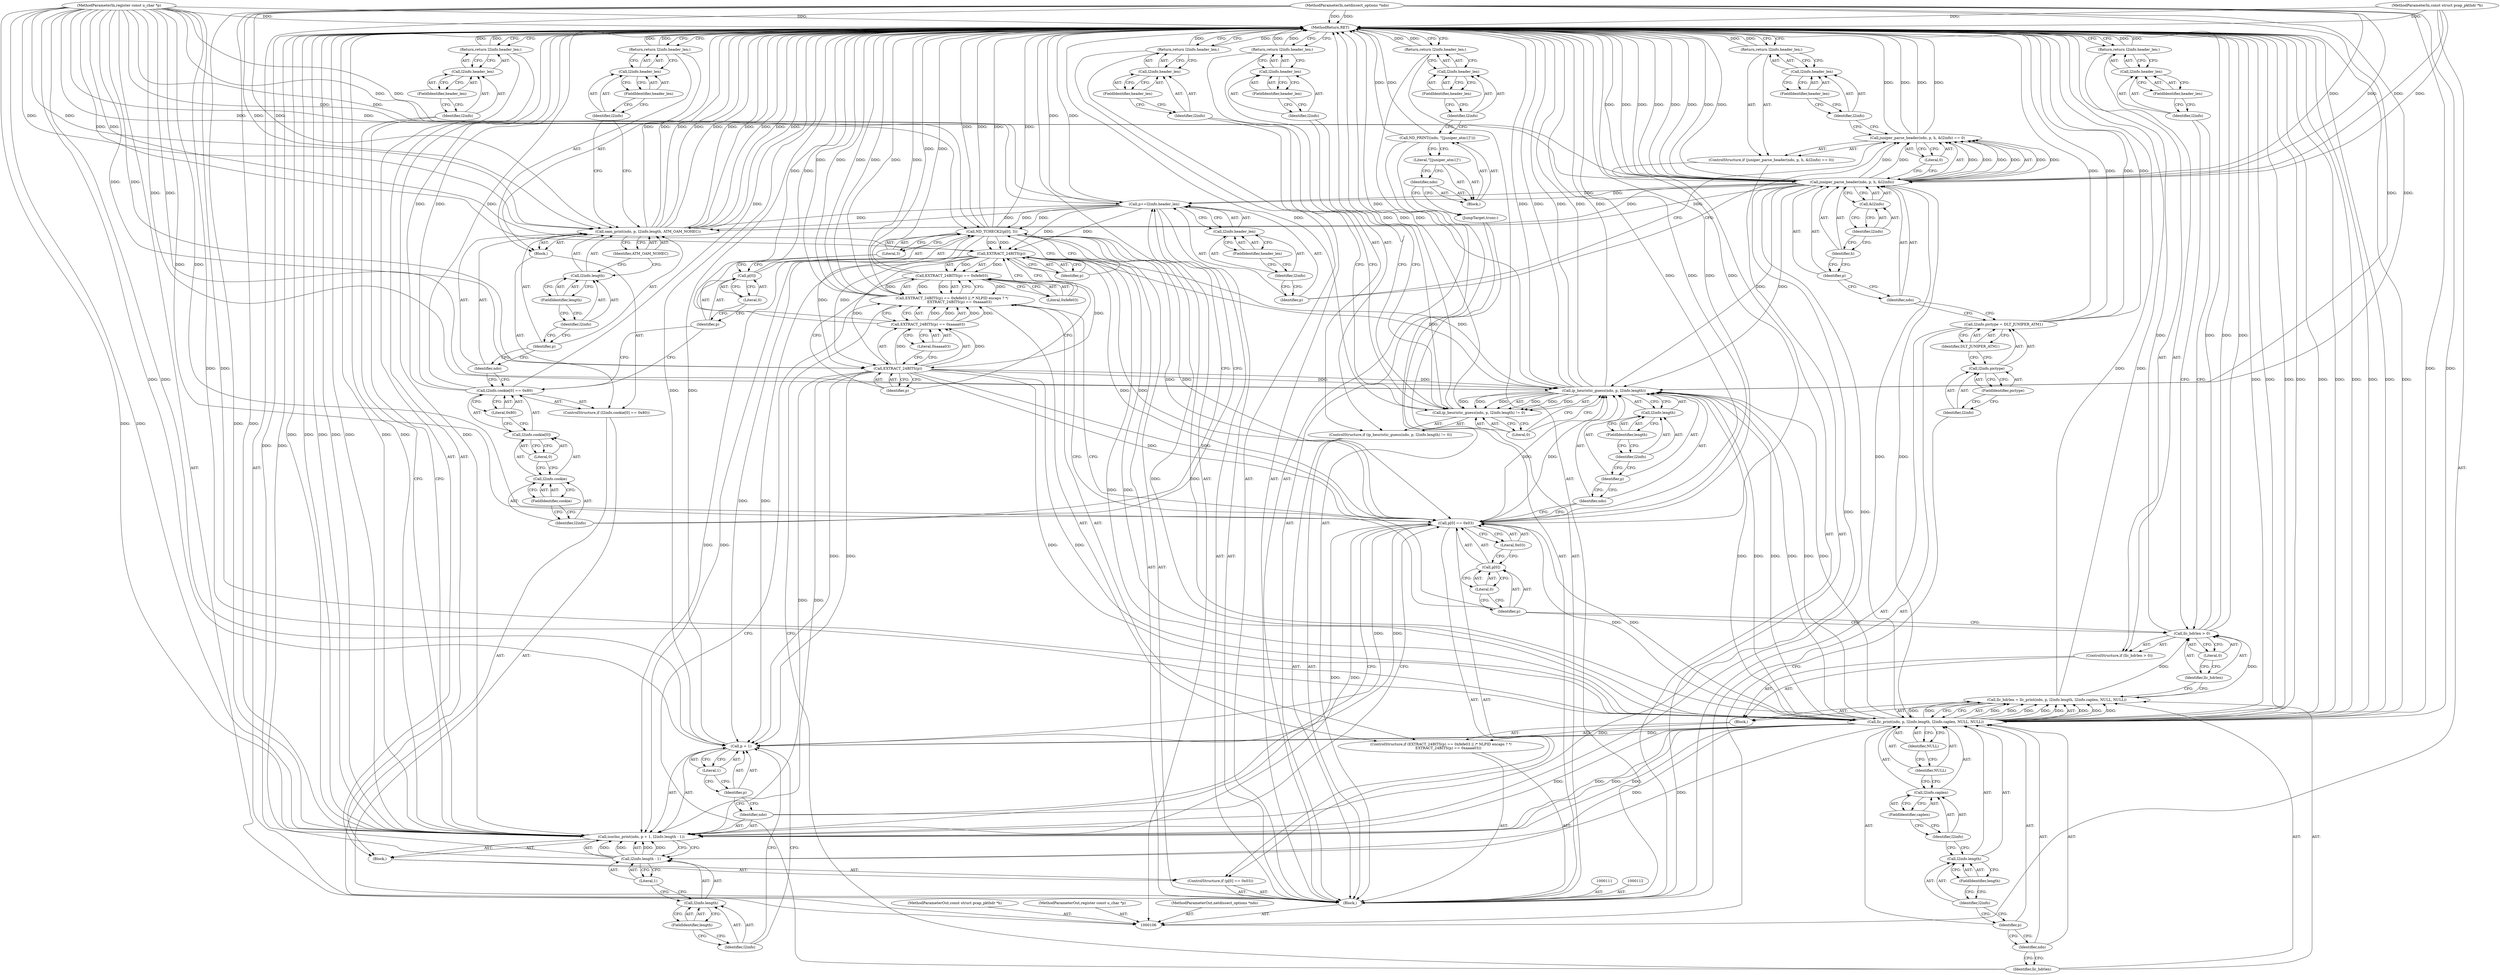 digraph "0_tcpdump_b534e304568585707c4a92422aeca25cf908ff02" {
"1000240" [label="(MethodReturn,RET)"];
"1000107" [label="(MethodParameterIn,netdissect_options *ndo)"];
"1000352" [label="(MethodParameterOut,netdissect_options *ndo)"];
"1000127" [label="(Return,return l2info.header_len;)"];
"1000128" [label="(Call,l2info.header_len)"];
"1000129" [label="(Identifier,l2info)"];
"1000130" [label="(FieldIdentifier,header_len)"];
"1000133" [label="(Call,l2info.header_len)"];
"1000134" [label="(Identifier,l2info)"];
"1000135" [label="(FieldIdentifier,header_len)"];
"1000131" [label="(Call,p+=l2info.header_len)"];
"1000132" [label="(Identifier,p)"];
"1000137" [label="(Call,l2info.cookie[0] == 0x80)"];
"1000138" [label="(Call,l2info.cookie[0])"];
"1000139" [label="(Call,l2info.cookie)"];
"1000140" [label="(Identifier,l2info)"];
"1000141" [label="(FieldIdentifier,cookie)"];
"1000142" [label="(Literal,0)"];
"1000143" [label="(Literal,0x80)"];
"1000144" [label="(Block,)"];
"1000136" [label="(ControlStructure,if (l2info.cookie[0] == 0x80))"];
"1000145" [label="(Call,oam_print(ndo, p, l2info.length, ATM_OAM_NOHEC))"];
"1000146" [label="(Identifier,ndo)"];
"1000147" [label="(Identifier,p)"];
"1000148" [label="(Call,l2info.length)"];
"1000149" [label="(Identifier,l2info)"];
"1000150" [label="(FieldIdentifier,length)"];
"1000151" [label="(Identifier,ATM_OAM_NOHEC)"];
"1000152" [label="(Return,return l2info.header_len;)"];
"1000153" [label="(Call,l2info.header_len)"];
"1000154" [label="(Identifier,l2info)"];
"1000155" [label="(FieldIdentifier,header_len)"];
"1000157" [label="(Call,p[0])"];
"1000158" [label="(Identifier,p)"];
"1000159" [label="(Literal,0)"];
"1000160" [label="(Literal,3)"];
"1000156" [label="(Call,ND_TCHECK2(p[0], 3))"];
"1000108" [label="(MethodParameterIn,const struct pcap_pkthdr *h)"];
"1000353" [label="(MethodParameterOut,const struct pcap_pkthdr *h)"];
"1000109" [label="(MethodParameterIn,register const u_char *p)"];
"1000354" [label="(MethodParameterOut,register const u_char *p)"];
"1000162" [label="(Call,EXTRACT_24BITS(p) == 0xfefe03 || /* NLPID encaps ? */\n             EXTRACT_24BITS(p) == 0xaaaa03)"];
"1000163" [label="(Call,EXTRACT_24BITS(p) == 0xfefe03)"];
"1000164" [label="(Call,EXTRACT_24BITS(p))"];
"1000165" [label="(Identifier,p)"];
"1000166" [label="(Literal,0xfefe03)"];
"1000161" [label="(ControlStructure,if (EXTRACT_24BITS(p) == 0xfefe03 || /* NLPID encaps ? */\n             EXTRACT_24BITS(p) == 0xaaaa03))"];
"1000167" [label="(Call,EXTRACT_24BITS(p) == 0xaaaa03)"];
"1000168" [label="(Call,EXTRACT_24BITS(p))"];
"1000169" [label="(Identifier,p)"];
"1000170" [label="(Literal,0xaaaa03)"];
"1000171" [label="(Block,)"];
"1000172" [label="(Call,llc_hdrlen = llc_print(ndo, p, l2info.length, l2info.caplen, NULL, NULL))"];
"1000173" [label="(Identifier,llc_hdrlen)"];
"1000174" [label="(Call,llc_print(ndo, p, l2info.length, l2info.caplen, NULL, NULL))"];
"1000175" [label="(Identifier,ndo)"];
"1000176" [label="(Identifier,p)"];
"1000177" [label="(Call,l2info.length)"];
"1000178" [label="(Identifier,l2info)"];
"1000179" [label="(FieldIdentifier,length)"];
"1000180" [label="(Call,l2info.caplen)"];
"1000181" [label="(Identifier,l2info)"];
"1000182" [label="(FieldIdentifier,caplen)"];
"1000183" [label="(Identifier,NULL)"];
"1000184" [label="(Identifier,NULL)"];
"1000185" [label="(ControlStructure,if (llc_hdrlen > 0))"];
"1000186" [label="(Call,llc_hdrlen > 0)"];
"1000187" [label="(Identifier,llc_hdrlen)"];
"1000188" [label="(Literal,0)"];
"1000189" [label="(Return,return l2info.header_len;)"];
"1000190" [label="(Call,l2info.header_len)"];
"1000191" [label="(Identifier,l2info)"];
"1000192" [label="(FieldIdentifier,header_len)"];
"1000194" [label="(Call,p[0] == 0x03)"];
"1000195" [label="(Call,p[0])"];
"1000196" [label="(Identifier,p)"];
"1000197" [label="(Literal,0)"];
"1000198" [label="(Literal,0x03)"];
"1000199" [label="(Block,)"];
"1000193" [label="(ControlStructure,if (p[0] == 0x03))"];
"1000200" [label="(Call,isoclns_print(ndo, p + 1, l2info.length - 1))"];
"1000201" [label="(Identifier,ndo)"];
"1000202" [label="(Call,p + 1)"];
"1000203" [label="(Identifier,p)"];
"1000204" [label="(Literal,1)"];
"1000205" [label="(Call,l2info.length - 1)"];
"1000206" [label="(Call,l2info.length)"];
"1000207" [label="(Identifier,l2info)"];
"1000208" [label="(FieldIdentifier,length)"];
"1000209" [label="(Literal,1)"];
"1000110" [label="(Block,)"];
"1000210" [label="(Return,return l2info.header_len;)"];
"1000211" [label="(Call,l2info.header_len)"];
"1000212" [label="(Identifier,l2info)"];
"1000213" [label="(FieldIdentifier,header_len)"];
"1000215" [label="(Call,ip_heuristic_guess(ndo, p, l2info.length) != 0)"];
"1000216" [label="(Call,ip_heuristic_guess(ndo, p, l2info.length))"];
"1000217" [label="(Identifier,ndo)"];
"1000218" [label="(Identifier,p)"];
"1000219" [label="(Call,l2info.length)"];
"1000220" [label="(Identifier,l2info)"];
"1000221" [label="(FieldIdentifier,length)"];
"1000222" [label="(Literal,0)"];
"1000214" [label="(ControlStructure,if (ip_heuristic_guess(ndo, p, l2info.length) != 0))"];
"1000223" [label="(Return,return l2info.header_len;)"];
"1000224" [label="(Call,l2info.header_len)"];
"1000225" [label="(Identifier,l2info)"];
"1000226" [label="(FieldIdentifier,header_len)"];
"1000230" [label="(FieldIdentifier,header_len)"];
"1000227" [label="(Return,return l2info.header_len;)"];
"1000228" [label="(Call,l2info.header_len)"];
"1000229" [label="(Identifier,l2info)"];
"1000231" [label="(JumpTarget,trunc:)"];
"1000232" [label="(Call,ND_PRINT((ndo, \"[|juniper_atm1]\")))"];
"1000233" [label="(Block,)"];
"1000234" [label="(Identifier,ndo)"];
"1000235" [label="(Literal,\"[|juniper_atm1]\")"];
"1000236" [label="(Return,return l2info.header_len;)"];
"1000239" [label="(FieldIdentifier,header_len)"];
"1000237" [label="(Call,l2info.header_len)"];
"1000238" [label="(Identifier,l2info)"];
"1000116" [label="(FieldIdentifier,pictype)"];
"1000117" [label="(Identifier,DLT_JUNIPER_ATM1)"];
"1000113" [label="(Call,l2info.pictype = DLT_JUNIPER_ATM1)"];
"1000114" [label="(Call,l2info.pictype)"];
"1000115" [label="(Identifier,l2info)"];
"1000119" [label="(Call,juniper_parse_header(ndo, p, h, &l2info) == 0)"];
"1000120" [label="(Call,juniper_parse_header(ndo, p, h, &l2info))"];
"1000121" [label="(Identifier,ndo)"];
"1000122" [label="(Identifier,p)"];
"1000123" [label="(Identifier,h)"];
"1000124" [label="(Call,&l2info)"];
"1000125" [label="(Identifier,l2info)"];
"1000126" [label="(Literal,0)"];
"1000118" [label="(ControlStructure,if (juniper_parse_header(ndo, p, h, &l2info) == 0))"];
"1000240" -> "1000106"  [label="AST: "];
"1000240" -> "1000127"  [label="CFG: "];
"1000240" -> "1000152"  [label="CFG: "];
"1000240" -> "1000189"  [label="CFG: "];
"1000240" -> "1000210"  [label="CFG: "];
"1000240" -> "1000223"  [label="CFG: "];
"1000240" -> "1000227"  [label="CFG: "];
"1000240" -> "1000236"  [label="CFG: "];
"1000127" -> "1000240"  [label="DDG: "];
"1000236" -> "1000240"  [label="DDG: "];
"1000152" -> "1000240"  [label="DDG: "];
"1000113" -> "1000240"  [label="DDG: "];
"1000113" -> "1000240"  [label="DDG: "];
"1000108" -> "1000240"  [label="DDG: "];
"1000216" -> "1000240"  [label="DDG: "];
"1000216" -> "1000240"  [label="DDG: "];
"1000216" -> "1000240"  [label="DDG: "];
"1000162" -> "1000240"  [label="DDG: "];
"1000162" -> "1000240"  [label="DDG: "];
"1000162" -> "1000240"  [label="DDG: "];
"1000131" -> "1000240"  [label="DDG: "];
"1000232" -> "1000240"  [label="DDG: "];
"1000167" -> "1000240"  [label="DDG: "];
"1000163" -> "1000240"  [label="DDG: "];
"1000186" -> "1000240"  [label="DDG: "];
"1000186" -> "1000240"  [label="DDG: "];
"1000194" -> "1000240"  [label="DDG: "];
"1000194" -> "1000240"  [label="DDG: "];
"1000200" -> "1000240"  [label="DDG: "];
"1000200" -> "1000240"  [label="DDG: "];
"1000200" -> "1000240"  [label="DDG: "];
"1000200" -> "1000240"  [label="DDG: "];
"1000107" -> "1000240"  [label="DDG: "];
"1000145" -> "1000240"  [label="DDG: "];
"1000145" -> "1000240"  [label="DDG: "];
"1000145" -> "1000240"  [label="DDG: "];
"1000145" -> "1000240"  [label="DDG: "];
"1000145" -> "1000240"  [label="DDG: "];
"1000215" -> "1000240"  [label="DDG: "];
"1000215" -> "1000240"  [label="DDG: "];
"1000156" -> "1000240"  [label="DDG: "];
"1000156" -> "1000240"  [label="DDG: "];
"1000205" -> "1000240"  [label="DDG: "];
"1000120" -> "1000240"  [label="DDG: "];
"1000120" -> "1000240"  [label="DDG: "];
"1000120" -> "1000240"  [label="DDG: "];
"1000120" -> "1000240"  [label="DDG: "];
"1000174" -> "1000240"  [label="DDG: "];
"1000174" -> "1000240"  [label="DDG: "];
"1000174" -> "1000240"  [label="DDG: "];
"1000174" -> "1000240"  [label="DDG: "];
"1000174" -> "1000240"  [label="DDG: "];
"1000202" -> "1000240"  [label="DDG: "];
"1000119" -> "1000240"  [label="DDG: "];
"1000119" -> "1000240"  [label="DDG: "];
"1000137" -> "1000240"  [label="DDG: "];
"1000137" -> "1000240"  [label="DDG: "];
"1000172" -> "1000240"  [label="DDG: "];
"1000109" -> "1000240"  [label="DDG: "];
"1000227" -> "1000240"  [label="DDG: "];
"1000223" -> "1000240"  [label="DDG: "];
"1000210" -> "1000240"  [label="DDG: "];
"1000189" -> "1000240"  [label="DDG: "];
"1000107" -> "1000106"  [label="AST: "];
"1000107" -> "1000240"  [label="DDG: "];
"1000107" -> "1000120"  [label="DDG: "];
"1000107" -> "1000145"  [label="DDG: "];
"1000107" -> "1000174"  [label="DDG: "];
"1000107" -> "1000200"  [label="DDG: "];
"1000107" -> "1000216"  [label="DDG: "];
"1000352" -> "1000106"  [label="AST: "];
"1000127" -> "1000118"  [label="AST: "];
"1000127" -> "1000128"  [label="CFG: "];
"1000128" -> "1000127"  [label="AST: "];
"1000240" -> "1000127"  [label="CFG: "];
"1000127" -> "1000240"  [label="DDG: "];
"1000128" -> "1000127"  [label="AST: "];
"1000128" -> "1000130"  [label="CFG: "];
"1000129" -> "1000128"  [label="AST: "];
"1000130" -> "1000128"  [label="AST: "];
"1000127" -> "1000128"  [label="CFG: "];
"1000129" -> "1000128"  [label="AST: "];
"1000129" -> "1000119"  [label="CFG: "];
"1000130" -> "1000129"  [label="CFG: "];
"1000130" -> "1000128"  [label="AST: "];
"1000130" -> "1000129"  [label="CFG: "];
"1000128" -> "1000130"  [label="CFG: "];
"1000133" -> "1000131"  [label="AST: "];
"1000133" -> "1000135"  [label="CFG: "];
"1000134" -> "1000133"  [label="AST: "];
"1000135" -> "1000133"  [label="AST: "];
"1000131" -> "1000133"  [label="CFG: "];
"1000134" -> "1000133"  [label="AST: "];
"1000134" -> "1000132"  [label="CFG: "];
"1000135" -> "1000134"  [label="CFG: "];
"1000135" -> "1000133"  [label="AST: "];
"1000135" -> "1000134"  [label="CFG: "];
"1000133" -> "1000135"  [label="CFG: "];
"1000131" -> "1000110"  [label="AST: "];
"1000131" -> "1000133"  [label="CFG: "];
"1000132" -> "1000131"  [label="AST: "];
"1000133" -> "1000131"  [label="AST: "];
"1000140" -> "1000131"  [label="CFG: "];
"1000131" -> "1000240"  [label="DDG: "];
"1000120" -> "1000131"  [label="DDG: "];
"1000109" -> "1000131"  [label="DDG: "];
"1000131" -> "1000145"  [label="DDG: "];
"1000131" -> "1000156"  [label="DDG: "];
"1000131" -> "1000164"  [label="DDG: "];
"1000132" -> "1000131"  [label="AST: "];
"1000132" -> "1000119"  [label="CFG: "];
"1000134" -> "1000132"  [label="CFG: "];
"1000137" -> "1000136"  [label="AST: "];
"1000137" -> "1000143"  [label="CFG: "];
"1000138" -> "1000137"  [label="AST: "];
"1000143" -> "1000137"  [label="AST: "];
"1000146" -> "1000137"  [label="CFG: "];
"1000158" -> "1000137"  [label="CFG: "];
"1000137" -> "1000240"  [label="DDG: "];
"1000137" -> "1000240"  [label="DDG: "];
"1000138" -> "1000137"  [label="AST: "];
"1000138" -> "1000142"  [label="CFG: "];
"1000139" -> "1000138"  [label="AST: "];
"1000142" -> "1000138"  [label="AST: "];
"1000143" -> "1000138"  [label="CFG: "];
"1000139" -> "1000138"  [label="AST: "];
"1000139" -> "1000141"  [label="CFG: "];
"1000140" -> "1000139"  [label="AST: "];
"1000141" -> "1000139"  [label="AST: "];
"1000142" -> "1000139"  [label="CFG: "];
"1000140" -> "1000139"  [label="AST: "];
"1000140" -> "1000131"  [label="CFG: "];
"1000141" -> "1000140"  [label="CFG: "];
"1000141" -> "1000139"  [label="AST: "];
"1000141" -> "1000140"  [label="CFG: "];
"1000139" -> "1000141"  [label="CFG: "];
"1000142" -> "1000138"  [label="AST: "];
"1000142" -> "1000139"  [label="CFG: "];
"1000138" -> "1000142"  [label="CFG: "];
"1000143" -> "1000137"  [label="AST: "];
"1000143" -> "1000138"  [label="CFG: "];
"1000137" -> "1000143"  [label="CFG: "];
"1000144" -> "1000136"  [label="AST: "];
"1000145" -> "1000144"  [label="AST: "];
"1000152" -> "1000144"  [label="AST: "];
"1000136" -> "1000110"  [label="AST: "];
"1000137" -> "1000136"  [label="AST: "];
"1000144" -> "1000136"  [label="AST: "];
"1000145" -> "1000144"  [label="AST: "];
"1000145" -> "1000151"  [label="CFG: "];
"1000146" -> "1000145"  [label="AST: "];
"1000147" -> "1000145"  [label="AST: "];
"1000148" -> "1000145"  [label="AST: "];
"1000151" -> "1000145"  [label="AST: "];
"1000154" -> "1000145"  [label="CFG: "];
"1000145" -> "1000240"  [label="DDG: "];
"1000145" -> "1000240"  [label="DDG: "];
"1000145" -> "1000240"  [label="DDG: "];
"1000145" -> "1000240"  [label="DDG: "];
"1000145" -> "1000240"  [label="DDG: "];
"1000120" -> "1000145"  [label="DDG: "];
"1000107" -> "1000145"  [label="DDG: "];
"1000131" -> "1000145"  [label="DDG: "];
"1000109" -> "1000145"  [label="DDG: "];
"1000146" -> "1000145"  [label="AST: "];
"1000146" -> "1000137"  [label="CFG: "];
"1000147" -> "1000146"  [label="CFG: "];
"1000147" -> "1000145"  [label="AST: "];
"1000147" -> "1000146"  [label="CFG: "];
"1000149" -> "1000147"  [label="CFG: "];
"1000148" -> "1000145"  [label="AST: "];
"1000148" -> "1000150"  [label="CFG: "];
"1000149" -> "1000148"  [label="AST: "];
"1000150" -> "1000148"  [label="AST: "];
"1000151" -> "1000148"  [label="CFG: "];
"1000149" -> "1000148"  [label="AST: "];
"1000149" -> "1000147"  [label="CFG: "];
"1000150" -> "1000149"  [label="CFG: "];
"1000150" -> "1000148"  [label="AST: "];
"1000150" -> "1000149"  [label="CFG: "];
"1000148" -> "1000150"  [label="CFG: "];
"1000151" -> "1000145"  [label="AST: "];
"1000151" -> "1000148"  [label="CFG: "];
"1000145" -> "1000151"  [label="CFG: "];
"1000152" -> "1000144"  [label="AST: "];
"1000152" -> "1000153"  [label="CFG: "];
"1000153" -> "1000152"  [label="AST: "];
"1000240" -> "1000152"  [label="CFG: "];
"1000152" -> "1000240"  [label="DDG: "];
"1000153" -> "1000152"  [label="AST: "];
"1000153" -> "1000155"  [label="CFG: "];
"1000154" -> "1000153"  [label="AST: "];
"1000155" -> "1000153"  [label="AST: "];
"1000152" -> "1000153"  [label="CFG: "];
"1000154" -> "1000153"  [label="AST: "];
"1000154" -> "1000145"  [label="CFG: "];
"1000155" -> "1000154"  [label="CFG: "];
"1000155" -> "1000153"  [label="AST: "];
"1000155" -> "1000154"  [label="CFG: "];
"1000153" -> "1000155"  [label="CFG: "];
"1000157" -> "1000156"  [label="AST: "];
"1000157" -> "1000159"  [label="CFG: "];
"1000158" -> "1000157"  [label="AST: "];
"1000159" -> "1000157"  [label="AST: "];
"1000160" -> "1000157"  [label="CFG: "];
"1000158" -> "1000157"  [label="AST: "];
"1000158" -> "1000137"  [label="CFG: "];
"1000159" -> "1000158"  [label="CFG: "];
"1000159" -> "1000157"  [label="AST: "];
"1000159" -> "1000158"  [label="CFG: "];
"1000157" -> "1000159"  [label="CFG: "];
"1000160" -> "1000156"  [label="AST: "];
"1000160" -> "1000157"  [label="CFG: "];
"1000156" -> "1000160"  [label="CFG: "];
"1000156" -> "1000110"  [label="AST: "];
"1000156" -> "1000160"  [label="CFG: "];
"1000157" -> "1000156"  [label="AST: "];
"1000160" -> "1000156"  [label="AST: "];
"1000165" -> "1000156"  [label="CFG: "];
"1000156" -> "1000240"  [label="DDG: "];
"1000156" -> "1000240"  [label="DDG: "];
"1000131" -> "1000156"  [label="DDG: "];
"1000109" -> "1000156"  [label="DDG: "];
"1000156" -> "1000164"  [label="DDG: "];
"1000156" -> "1000168"  [label="DDG: "];
"1000156" -> "1000174"  [label="DDG: "];
"1000156" -> "1000194"  [label="DDG: "];
"1000108" -> "1000106"  [label="AST: "];
"1000108" -> "1000240"  [label="DDG: "];
"1000108" -> "1000120"  [label="DDG: "];
"1000353" -> "1000106"  [label="AST: "];
"1000109" -> "1000106"  [label="AST: "];
"1000109" -> "1000240"  [label="DDG: "];
"1000109" -> "1000120"  [label="DDG: "];
"1000109" -> "1000131"  [label="DDG: "];
"1000109" -> "1000145"  [label="DDG: "];
"1000109" -> "1000156"  [label="DDG: "];
"1000109" -> "1000164"  [label="DDG: "];
"1000109" -> "1000168"  [label="DDG: "];
"1000109" -> "1000174"  [label="DDG: "];
"1000109" -> "1000194"  [label="DDG: "];
"1000109" -> "1000200"  [label="DDG: "];
"1000109" -> "1000202"  [label="DDG: "];
"1000109" -> "1000216"  [label="DDG: "];
"1000354" -> "1000106"  [label="AST: "];
"1000162" -> "1000161"  [label="AST: "];
"1000162" -> "1000163"  [label="CFG: "];
"1000162" -> "1000167"  [label="CFG: "];
"1000163" -> "1000162"  [label="AST: "];
"1000167" -> "1000162"  [label="AST: "];
"1000173" -> "1000162"  [label="CFG: "];
"1000196" -> "1000162"  [label="CFG: "];
"1000162" -> "1000240"  [label="DDG: "];
"1000162" -> "1000240"  [label="DDG: "];
"1000162" -> "1000240"  [label="DDG: "];
"1000163" -> "1000162"  [label="DDG: "];
"1000163" -> "1000162"  [label="DDG: "];
"1000167" -> "1000162"  [label="DDG: "];
"1000167" -> "1000162"  [label="DDG: "];
"1000163" -> "1000162"  [label="AST: "];
"1000163" -> "1000166"  [label="CFG: "];
"1000164" -> "1000163"  [label="AST: "];
"1000166" -> "1000163"  [label="AST: "];
"1000169" -> "1000163"  [label="CFG: "];
"1000162" -> "1000163"  [label="CFG: "];
"1000163" -> "1000240"  [label="DDG: "];
"1000163" -> "1000162"  [label="DDG: "];
"1000163" -> "1000162"  [label="DDG: "];
"1000164" -> "1000163"  [label="DDG: "];
"1000164" -> "1000163"  [label="AST: "];
"1000164" -> "1000165"  [label="CFG: "];
"1000165" -> "1000164"  [label="AST: "];
"1000166" -> "1000164"  [label="CFG: "];
"1000164" -> "1000163"  [label="DDG: "];
"1000156" -> "1000164"  [label="DDG: "];
"1000131" -> "1000164"  [label="DDG: "];
"1000109" -> "1000164"  [label="DDG: "];
"1000164" -> "1000168"  [label="DDG: "];
"1000164" -> "1000174"  [label="DDG: "];
"1000164" -> "1000194"  [label="DDG: "];
"1000164" -> "1000200"  [label="DDG: "];
"1000164" -> "1000202"  [label="DDG: "];
"1000164" -> "1000216"  [label="DDG: "];
"1000165" -> "1000164"  [label="AST: "];
"1000165" -> "1000156"  [label="CFG: "];
"1000164" -> "1000165"  [label="CFG: "];
"1000166" -> "1000163"  [label="AST: "];
"1000166" -> "1000164"  [label="CFG: "];
"1000163" -> "1000166"  [label="CFG: "];
"1000161" -> "1000110"  [label="AST: "];
"1000162" -> "1000161"  [label="AST: "];
"1000171" -> "1000161"  [label="AST: "];
"1000167" -> "1000162"  [label="AST: "];
"1000167" -> "1000170"  [label="CFG: "];
"1000168" -> "1000167"  [label="AST: "];
"1000170" -> "1000167"  [label="AST: "];
"1000162" -> "1000167"  [label="CFG: "];
"1000167" -> "1000240"  [label="DDG: "];
"1000167" -> "1000162"  [label="DDG: "];
"1000167" -> "1000162"  [label="DDG: "];
"1000168" -> "1000167"  [label="DDG: "];
"1000168" -> "1000167"  [label="AST: "];
"1000168" -> "1000169"  [label="CFG: "];
"1000169" -> "1000168"  [label="AST: "];
"1000170" -> "1000168"  [label="CFG: "];
"1000168" -> "1000167"  [label="DDG: "];
"1000156" -> "1000168"  [label="DDG: "];
"1000164" -> "1000168"  [label="DDG: "];
"1000109" -> "1000168"  [label="DDG: "];
"1000168" -> "1000174"  [label="DDG: "];
"1000168" -> "1000194"  [label="DDG: "];
"1000168" -> "1000200"  [label="DDG: "];
"1000168" -> "1000202"  [label="DDG: "];
"1000168" -> "1000216"  [label="DDG: "];
"1000169" -> "1000168"  [label="AST: "];
"1000169" -> "1000163"  [label="CFG: "];
"1000168" -> "1000169"  [label="CFG: "];
"1000170" -> "1000167"  [label="AST: "];
"1000170" -> "1000168"  [label="CFG: "];
"1000167" -> "1000170"  [label="CFG: "];
"1000171" -> "1000161"  [label="AST: "];
"1000172" -> "1000171"  [label="AST: "];
"1000185" -> "1000171"  [label="AST: "];
"1000172" -> "1000171"  [label="AST: "];
"1000172" -> "1000174"  [label="CFG: "];
"1000173" -> "1000172"  [label="AST: "];
"1000174" -> "1000172"  [label="AST: "];
"1000187" -> "1000172"  [label="CFG: "];
"1000172" -> "1000240"  [label="DDG: "];
"1000174" -> "1000172"  [label="DDG: "];
"1000174" -> "1000172"  [label="DDG: "];
"1000174" -> "1000172"  [label="DDG: "];
"1000174" -> "1000172"  [label="DDG: "];
"1000174" -> "1000172"  [label="DDG: "];
"1000172" -> "1000186"  [label="DDG: "];
"1000173" -> "1000172"  [label="AST: "];
"1000173" -> "1000162"  [label="CFG: "];
"1000175" -> "1000173"  [label="CFG: "];
"1000174" -> "1000172"  [label="AST: "];
"1000174" -> "1000184"  [label="CFG: "];
"1000175" -> "1000174"  [label="AST: "];
"1000176" -> "1000174"  [label="AST: "];
"1000177" -> "1000174"  [label="AST: "];
"1000180" -> "1000174"  [label="AST: "];
"1000183" -> "1000174"  [label="AST: "];
"1000184" -> "1000174"  [label="AST: "];
"1000172" -> "1000174"  [label="CFG: "];
"1000174" -> "1000240"  [label="DDG: "];
"1000174" -> "1000240"  [label="DDG: "];
"1000174" -> "1000240"  [label="DDG: "];
"1000174" -> "1000240"  [label="DDG: "];
"1000174" -> "1000240"  [label="DDG: "];
"1000174" -> "1000172"  [label="DDG: "];
"1000174" -> "1000172"  [label="DDG: "];
"1000174" -> "1000172"  [label="DDG: "];
"1000174" -> "1000172"  [label="DDG: "];
"1000174" -> "1000172"  [label="DDG: "];
"1000120" -> "1000174"  [label="DDG: "];
"1000107" -> "1000174"  [label="DDG: "];
"1000168" -> "1000174"  [label="DDG: "];
"1000156" -> "1000174"  [label="DDG: "];
"1000164" -> "1000174"  [label="DDG: "];
"1000109" -> "1000174"  [label="DDG: "];
"1000174" -> "1000194"  [label="DDG: "];
"1000174" -> "1000200"  [label="DDG: "];
"1000174" -> "1000200"  [label="DDG: "];
"1000174" -> "1000202"  [label="DDG: "];
"1000174" -> "1000205"  [label="DDG: "];
"1000174" -> "1000216"  [label="DDG: "];
"1000174" -> "1000216"  [label="DDG: "];
"1000174" -> "1000216"  [label="DDG: "];
"1000175" -> "1000174"  [label="AST: "];
"1000175" -> "1000173"  [label="CFG: "];
"1000176" -> "1000175"  [label="CFG: "];
"1000176" -> "1000174"  [label="AST: "];
"1000176" -> "1000175"  [label="CFG: "];
"1000178" -> "1000176"  [label="CFG: "];
"1000177" -> "1000174"  [label="AST: "];
"1000177" -> "1000179"  [label="CFG: "];
"1000178" -> "1000177"  [label="AST: "];
"1000179" -> "1000177"  [label="AST: "];
"1000181" -> "1000177"  [label="CFG: "];
"1000178" -> "1000177"  [label="AST: "];
"1000178" -> "1000176"  [label="CFG: "];
"1000179" -> "1000178"  [label="CFG: "];
"1000179" -> "1000177"  [label="AST: "];
"1000179" -> "1000178"  [label="CFG: "];
"1000177" -> "1000179"  [label="CFG: "];
"1000180" -> "1000174"  [label="AST: "];
"1000180" -> "1000182"  [label="CFG: "];
"1000181" -> "1000180"  [label="AST: "];
"1000182" -> "1000180"  [label="AST: "];
"1000183" -> "1000180"  [label="CFG: "];
"1000181" -> "1000180"  [label="AST: "];
"1000181" -> "1000177"  [label="CFG: "];
"1000182" -> "1000181"  [label="CFG: "];
"1000182" -> "1000180"  [label="AST: "];
"1000182" -> "1000181"  [label="CFG: "];
"1000180" -> "1000182"  [label="CFG: "];
"1000183" -> "1000174"  [label="AST: "];
"1000183" -> "1000180"  [label="CFG: "];
"1000184" -> "1000183"  [label="CFG: "];
"1000184" -> "1000174"  [label="AST: "];
"1000184" -> "1000183"  [label="CFG: "];
"1000174" -> "1000184"  [label="CFG: "];
"1000185" -> "1000171"  [label="AST: "];
"1000186" -> "1000185"  [label="AST: "];
"1000189" -> "1000185"  [label="AST: "];
"1000186" -> "1000185"  [label="AST: "];
"1000186" -> "1000188"  [label="CFG: "];
"1000187" -> "1000186"  [label="AST: "];
"1000188" -> "1000186"  [label="AST: "];
"1000191" -> "1000186"  [label="CFG: "];
"1000196" -> "1000186"  [label="CFG: "];
"1000186" -> "1000240"  [label="DDG: "];
"1000186" -> "1000240"  [label="DDG: "];
"1000172" -> "1000186"  [label="DDG: "];
"1000187" -> "1000186"  [label="AST: "];
"1000187" -> "1000172"  [label="CFG: "];
"1000188" -> "1000187"  [label="CFG: "];
"1000188" -> "1000186"  [label="AST: "];
"1000188" -> "1000187"  [label="CFG: "];
"1000186" -> "1000188"  [label="CFG: "];
"1000189" -> "1000185"  [label="AST: "];
"1000189" -> "1000190"  [label="CFG: "];
"1000190" -> "1000189"  [label="AST: "];
"1000240" -> "1000189"  [label="CFG: "];
"1000189" -> "1000240"  [label="DDG: "];
"1000190" -> "1000189"  [label="AST: "];
"1000190" -> "1000192"  [label="CFG: "];
"1000191" -> "1000190"  [label="AST: "];
"1000192" -> "1000190"  [label="AST: "];
"1000189" -> "1000190"  [label="CFG: "];
"1000191" -> "1000190"  [label="AST: "];
"1000191" -> "1000186"  [label="CFG: "];
"1000192" -> "1000191"  [label="CFG: "];
"1000192" -> "1000190"  [label="AST: "];
"1000192" -> "1000191"  [label="CFG: "];
"1000190" -> "1000192"  [label="CFG: "];
"1000194" -> "1000193"  [label="AST: "];
"1000194" -> "1000198"  [label="CFG: "];
"1000195" -> "1000194"  [label="AST: "];
"1000198" -> "1000194"  [label="AST: "];
"1000201" -> "1000194"  [label="CFG: "];
"1000217" -> "1000194"  [label="CFG: "];
"1000194" -> "1000240"  [label="DDG: "];
"1000194" -> "1000240"  [label="DDG: "];
"1000168" -> "1000194"  [label="DDG: "];
"1000156" -> "1000194"  [label="DDG: "];
"1000174" -> "1000194"  [label="DDG: "];
"1000164" -> "1000194"  [label="DDG: "];
"1000109" -> "1000194"  [label="DDG: "];
"1000194" -> "1000200"  [label="DDG: "];
"1000194" -> "1000202"  [label="DDG: "];
"1000194" -> "1000216"  [label="DDG: "];
"1000195" -> "1000194"  [label="AST: "];
"1000195" -> "1000197"  [label="CFG: "];
"1000196" -> "1000195"  [label="AST: "];
"1000197" -> "1000195"  [label="AST: "];
"1000198" -> "1000195"  [label="CFG: "];
"1000196" -> "1000195"  [label="AST: "];
"1000196" -> "1000186"  [label="CFG: "];
"1000196" -> "1000162"  [label="CFG: "];
"1000197" -> "1000196"  [label="CFG: "];
"1000197" -> "1000195"  [label="AST: "];
"1000197" -> "1000196"  [label="CFG: "];
"1000195" -> "1000197"  [label="CFG: "];
"1000198" -> "1000194"  [label="AST: "];
"1000198" -> "1000195"  [label="CFG: "];
"1000194" -> "1000198"  [label="CFG: "];
"1000199" -> "1000193"  [label="AST: "];
"1000200" -> "1000199"  [label="AST: "];
"1000210" -> "1000199"  [label="AST: "];
"1000193" -> "1000110"  [label="AST: "];
"1000194" -> "1000193"  [label="AST: "];
"1000199" -> "1000193"  [label="AST: "];
"1000200" -> "1000199"  [label="AST: "];
"1000200" -> "1000205"  [label="CFG: "];
"1000201" -> "1000200"  [label="AST: "];
"1000202" -> "1000200"  [label="AST: "];
"1000205" -> "1000200"  [label="AST: "];
"1000212" -> "1000200"  [label="CFG: "];
"1000200" -> "1000240"  [label="DDG: "];
"1000200" -> "1000240"  [label="DDG: "];
"1000200" -> "1000240"  [label="DDG: "];
"1000200" -> "1000240"  [label="DDG: "];
"1000120" -> "1000200"  [label="DDG: "];
"1000174" -> "1000200"  [label="DDG: "];
"1000174" -> "1000200"  [label="DDG: "];
"1000107" -> "1000200"  [label="DDG: "];
"1000168" -> "1000200"  [label="DDG: "];
"1000194" -> "1000200"  [label="DDG: "];
"1000164" -> "1000200"  [label="DDG: "];
"1000109" -> "1000200"  [label="DDG: "];
"1000205" -> "1000200"  [label="DDG: "];
"1000205" -> "1000200"  [label="DDG: "];
"1000201" -> "1000200"  [label="AST: "];
"1000201" -> "1000194"  [label="CFG: "];
"1000203" -> "1000201"  [label="CFG: "];
"1000202" -> "1000200"  [label="AST: "];
"1000202" -> "1000204"  [label="CFG: "];
"1000203" -> "1000202"  [label="AST: "];
"1000204" -> "1000202"  [label="AST: "];
"1000207" -> "1000202"  [label="CFG: "];
"1000202" -> "1000240"  [label="DDG: "];
"1000168" -> "1000202"  [label="DDG: "];
"1000194" -> "1000202"  [label="DDG: "];
"1000174" -> "1000202"  [label="DDG: "];
"1000164" -> "1000202"  [label="DDG: "];
"1000109" -> "1000202"  [label="DDG: "];
"1000203" -> "1000202"  [label="AST: "];
"1000203" -> "1000201"  [label="CFG: "];
"1000204" -> "1000203"  [label="CFG: "];
"1000204" -> "1000202"  [label="AST: "];
"1000204" -> "1000203"  [label="CFG: "];
"1000202" -> "1000204"  [label="CFG: "];
"1000205" -> "1000200"  [label="AST: "];
"1000205" -> "1000209"  [label="CFG: "];
"1000206" -> "1000205"  [label="AST: "];
"1000209" -> "1000205"  [label="AST: "];
"1000200" -> "1000205"  [label="CFG: "];
"1000205" -> "1000240"  [label="DDG: "];
"1000205" -> "1000200"  [label="DDG: "];
"1000205" -> "1000200"  [label="DDG: "];
"1000174" -> "1000205"  [label="DDG: "];
"1000206" -> "1000205"  [label="AST: "];
"1000206" -> "1000208"  [label="CFG: "];
"1000207" -> "1000206"  [label="AST: "];
"1000208" -> "1000206"  [label="AST: "];
"1000209" -> "1000206"  [label="CFG: "];
"1000207" -> "1000206"  [label="AST: "];
"1000207" -> "1000202"  [label="CFG: "];
"1000208" -> "1000207"  [label="CFG: "];
"1000208" -> "1000206"  [label="AST: "];
"1000208" -> "1000207"  [label="CFG: "];
"1000206" -> "1000208"  [label="CFG: "];
"1000209" -> "1000205"  [label="AST: "];
"1000209" -> "1000206"  [label="CFG: "];
"1000205" -> "1000209"  [label="CFG: "];
"1000110" -> "1000106"  [label="AST: "];
"1000111" -> "1000110"  [label="AST: "];
"1000112" -> "1000110"  [label="AST: "];
"1000113" -> "1000110"  [label="AST: "];
"1000118" -> "1000110"  [label="AST: "];
"1000131" -> "1000110"  [label="AST: "];
"1000136" -> "1000110"  [label="AST: "];
"1000156" -> "1000110"  [label="AST: "];
"1000161" -> "1000110"  [label="AST: "];
"1000193" -> "1000110"  [label="AST: "];
"1000214" -> "1000110"  [label="AST: "];
"1000227" -> "1000110"  [label="AST: "];
"1000231" -> "1000110"  [label="AST: "];
"1000232" -> "1000110"  [label="AST: "];
"1000236" -> "1000110"  [label="AST: "];
"1000210" -> "1000199"  [label="AST: "];
"1000210" -> "1000211"  [label="CFG: "];
"1000211" -> "1000210"  [label="AST: "];
"1000240" -> "1000210"  [label="CFG: "];
"1000210" -> "1000240"  [label="DDG: "];
"1000211" -> "1000210"  [label="AST: "];
"1000211" -> "1000213"  [label="CFG: "];
"1000212" -> "1000211"  [label="AST: "];
"1000213" -> "1000211"  [label="AST: "];
"1000210" -> "1000211"  [label="CFG: "];
"1000212" -> "1000211"  [label="AST: "];
"1000212" -> "1000200"  [label="CFG: "];
"1000213" -> "1000212"  [label="CFG: "];
"1000213" -> "1000211"  [label="AST: "];
"1000213" -> "1000212"  [label="CFG: "];
"1000211" -> "1000213"  [label="CFG: "];
"1000215" -> "1000214"  [label="AST: "];
"1000215" -> "1000222"  [label="CFG: "];
"1000216" -> "1000215"  [label="AST: "];
"1000222" -> "1000215"  [label="AST: "];
"1000225" -> "1000215"  [label="CFG: "];
"1000229" -> "1000215"  [label="CFG: "];
"1000215" -> "1000240"  [label="DDG: "];
"1000215" -> "1000240"  [label="DDG: "];
"1000216" -> "1000215"  [label="DDG: "];
"1000216" -> "1000215"  [label="DDG: "];
"1000216" -> "1000215"  [label="DDG: "];
"1000216" -> "1000215"  [label="AST: "];
"1000216" -> "1000219"  [label="CFG: "];
"1000217" -> "1000216"  [label="AST: "];
"1000218" -> "1000216"  [label="AST: "];
"1000219" -> "1000216"  [label="AST: "];
"1000222" -> "1000216"  [label="CFG: "];
"1000216" -> "1000240"  [label="DDG: "];
"1000216" -> "1000240"  [label="DDG: "];
"1000216" -> "1000240"  [label="DDG: "];
"1000216" -> "1000215"  [label="DDG: "];
"1000216" -> "1000215"  [label="DDG: "];
"1000216" -> "1000215"  [label="DDG: "];
"1000120" -> "1000216"  [label="DDG: "];
"1000174" -> "1000216"  [label="DDG: "];
"1000174" -> "1000216"  [label="DDG: "];
"1000174" -> "1000216"  [label="DDG: "];
"1000107" -> "1000216"  [label="DDG: "];
"1000168" -> "1000216"  [label="DDG: "];
"1000194" -> "1000216"  [label="DDG: "];
"1000164" -> "1000216"  [label="DDG: "];
"1000109" -> "1000216"  [label="DDG: "];
"1000217" -> "1000216"  [label="AST: "];
"1000217" -> "1000194"  [label="CFG: "];
"1000218" -> "1000217"  [label="CFG: "];
"1000218" -> "1000216"  [label="AST: "];
"1000218" -> "1000217"  [label="CFG: "];
"1000220" -> "1000218"  [label="CFG: "];
"1000219" -> "1000216"  [label="AST: "];
"1000219" -> "1000221"  [label="CFG: "];
"1000220" -> "1000219"  [label="AST: "];
"1000221" -> "1000219"  [label="AST: "];
"1000216" -> "1000219"  [label="CFG: "];
"1000220" -> "1000219"  [label="AST: "];
"1000220" -> "1000218"  [label="CFG: "];
"1000221" -> "1000220"  [label="CFG: "];
"1000221" -> "1000219"  [label="AST: "];
"1000221" -> "1000220"  [label="CFG: "];
"1000219" -> "1000221"  [label="CFG: "];
"1000222" -> "1000215"  [label="AST: "];
"1000222" -> "1000216"  [label="CFG: "];
"1000215" -> "1000222"  [label="CFG: "];
"1000214" -> "1000110"  [label="AST: "];
"1000215" -> "1000214"  [label="AST: "];
"1000223" -> "1000214"  [label="AST: "];
"1000223" -> "1000214"  [label="AST: "];
"1000223" -> "1000224"  [label="CFG: "];
"1000224" -> "1000223"  [label="AST: "];
"1000240" -> "1000223"  [label="CFG: "];
"1000223" -> "1000240"  [label="DDG: "];
"1000224" -> "1000223"  [label="AST: "];
"1000224" -> "1000226"  [label="CFG: "];
"1000225" -> "1000224"  [label="AST: "];
"1000226" -> "1000224"  [label="AST: "];
"1000223" -> "1000224"  [label="CFG: "];
"1000225" -> "1000224"  [label="AST: "];
"1000225" -> "1000215"  [label="CFG: "];
"1000226" -> "1000225"  [label="CFG: "];
"1000226" -> "1000224"  [label="AST: "];
"1000226" -> "1000225"  [label="CFG: "];
"1000224" -> "1000226"  [label="CFG: "];
"1000230" -> "1000228"  [label="AST: "];
"1000230" -> "1000229"  [label="CFG: "];
"1000228" -> "1000230"  [label="CFG: "];
"1000227" -> "1000110"  [label="AST: "];
"1000227" -> "1000228"  [label="CFG: "];
"1000228" -> "1000227"  [label="AST: "];
"1000240" -> "1000227"  [label="CFG: "];
"1000227" -> "1000240"  [label="DDG: "];
"1000228" -> "1000227"  [label="AST: "];
"1000228" -> "1000230"  [label="CFG: "];
"1000229" -> "1000228"  [label="AST: "];
"1000230" -> "1000228"  [label="AST: "];
"1000227" -> "1000228"  [label="CFG: "];
"1000229" -> "1000228"  [label="AST: "];
"1000229" -> "1000215"  [label="CFG: "];
"1000230" -> "1000229"  [label="CFG: "];
"1000231" -> "1000110"  [label="AST: "];
"1000234" -> "1000231"  [label="CFG: "];
"1000232" -> "1000110"  [label="AST: "];
"1000232" -> "1000235"  [label="CFG: "];
"1000233" -> "1000232"  [label="AST: "];
"1000238" -> "1000232"  [label="CFG: "];
"1000232" -> "1000240"  [label="DDG: "];
"1000233" -> "1000232"  [label="AST: "];
"1000234" -> "1000233"  [label="AST: "];
"1000235" -> "1000233"  [label="AST: "];
"1000234" -> "1000233"  [label="AST: "];
"1000234" -> "1000231"  [label="CFG: "];
"1000235" -> "1000234"  [label="CFG: "];
"1000235" -> "1000233"  [label="AST: "];
"1000235" -> "1000234"  [label="CFG: "];
"1000232" -> "1000235"  [label="CFG: "];
"1000236" -> "1000110"  [label="AST: "];
"1000236" -> "1000237"  [label="CFG: "];
"1000237" -> "1000236"  [label="AST: "];
"1000240" -> "1000236"  [label="CFG: "];
"1000236" -> "1000240"  [label="DDG: "];
"1000239" -> "1000237"  [label="AST: "];
"1000239" -> "1000238"  [label="CFG: "];
"1000237" -> "1000239"  [label="CFG: "];
"1000237" -> "1000236"  [label="AST: "];
"1000237" -> "1000239"  [label="CFG: "];
"1000238" -> "1000237"  [label="AST: "];
"1000239" -> "1000237"  [label="AST: "];
"1000236" -> "1000237"  [label="CFG: "];
"1000238" -> "1000237"  [label="AST: "];
"1000238" -> "1000232"  [label="CFG: "];
"1000239" -> "1000238"  [label="CFG: "];
"1000116" -> "1000114"  [label="AST: "];
"1000116" -> "1000115"  [label="CFG: "];
"1000114" -> "1000116"  [label="CFG: "];
"1000117" -> "1000113"  [label="AST: "];
"1000117" -> "1000114"  [label="CFG: "];
"1000113" -> "1000117"  [label="CFG: "];
"1000113" -> "1000110"  [label="AST: "];
"1000113" -> "1000117"  [label="CFG: "];
"1000114" -> "1000113"  [label="AST: "];
"1000117" -> "1000113"  [label="AST: "];
"1000121" -> "1000113"  [label="CFG: "];
"1000113" -> "1000240"  [label="DDG: "];
"1000113" -> "1000240"  [label="DDG: "];
"1000114" -> "1000113"  [label="AST: "];
"1000114" -> "1000116"  [label="CFG: "];
"1000115" -> "1000114"  [label="AST: "];
"1000116" -> "1000114"  [label="AST: "];
"1000117" -> "1000114"  [label="CFG: "];
"1000115" -> "1000114"  [label="AST: "];
"1000115" -> "1000106"  [label="CFG: "];
"1000116" -> "1000115"  [label="CFG: "];
"1000119" -> "1000118"  [label="AST: "];
"1000119" -> "1000126"  [label="CFG: "];
"1000120" -> "1000119"  [label="AST: "];
"1000126" -> "1000119"  [label="AST: "];
"1000129" -> "1000119"  [label="CFG: "];
"1000132" -> "1000119"  [label="CFG: "];
"1000119" -> "1000240"  [label="DDG: "];
"1000119" -> "1000240"  [label="DDG: "];
"1000120" -> "1000119"  [label="DDG: "];
"1000120" -> "1000119"  [label="DDG: "];
"1000120" -> "1000119"  [label="DDG: "];
"1000120" -> "1000119"  [label="DDG: "];
"1000120" -> "1000119"  [label="AST: "];
"1000120" -> "1000124"  [label="CFG: "];
"1000121" -> "1000120"  [label="AST: "];
"1000122" -> "1000120"  [label="AST: "];
"1000123" -> "1000120"  [label="AST: "];
"1000124" -> "1000120"  [label="AST: "];
"1000126" -> "1000120"  [label="CFG: "];
"1000120" -> "1000240"  [label="DDG: "];
"1000120" -> "1000240"  [label="DDG: "];
"1000120" -> "1000240"  [label="DDG: "];
"1000120" -> "1000240"  [label="DDG: "];
"1000120" -> "1000119"  [label="DDG: "];
"1000120" -> "1000119"  [label="DDG: "];
"1000120" -> "1000119"  [label="DDG: "];
"1000120" -> "1000119"  [label="DDG: "];
"1000107" -> "1000120"  [label="DDG: "];
"1000109" -> "1000120"  [label="DDG: "];
"1000108" -> "1000120"  [label="DDG: "];
"1000120" -> "1000131"  [label="DDG: "];
"1000120" -> "1000145"  [label="DDG: "];
"1000120" -> "1000174"  [label="DDG: "];
"1000120" -> "1000200"  [label="DDG: "];
"1000120" -> "1000216"  [label="DDG: "];
"1000121" -> "1000120"  [label="AST: "];
"1000121" -> "1000113"  [label="CFG: "];
"1000122" -> "1000121"  [label="CFG: "];
"1000122" -> "1000120"  [label="AST: "];
"1000122" -> "1000121"  [label="CFG: "];
"1000123" -> "1000122"  [label="CFG: "];
"1000123" -> "1000120"  [label="AST: "];
"1000123" -> "1000122"  [label="CFG: "];
"1000125" -> "1000123"  [label="CFG: "];
"1000124" -> "1000120"  [label="AST: "];
"1000124" -> "1000125"  [label="CFG: "];
"1000125" -> "1000124"  [label="AST: "];
"1000120" -> "1000124"  [label="CFG: "];
"1000125" -> "1000124"  [label="AST: "];
"1000125" -> "1000123"  [label="CFG: "];
"1000124" -> "1000125"  [label="CFG: "];
"1000126" -> "1000119"  [label="AST: "];
"1000126" -> "1000120"  [label="CFG: "];
"1000119" -> "1000126"  [label="CFG: "];
"1000118" -> "1000110"  [label="AST: "];
"1000119" -> "1000118"  [label="AST: "];
"1000127" -> "1000118"  [label="AST: "];
}
